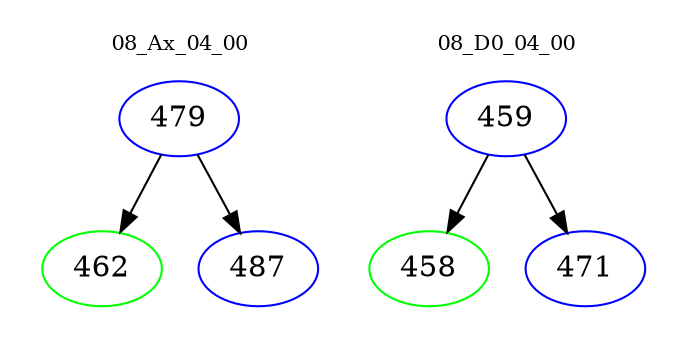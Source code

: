 digraph{
subgraph cluster_0 {
color = white
label = "08_Ax_04_00";
fontsize=10;
T0_479 [label="479", color="blue"]
T0_479 -> T0_462 [color="black"]
T0_462 [label="462", color="green"]
T0_479 -> T0_487 [color="black"]
T0_487 [label="487", color="blue"]
}
subgraph cluster_1 {
color = white
label = "08_D0_04_00";
fontsize=10;
T1_459 [label="459", color="blue"]
T1_459 -> T1_458 [color="black"]
T1_458 [label="458", color="green"]
T1_459 -> T1_471 [color="black"]
T1_471 [label="471", color="blue"]
}
}
